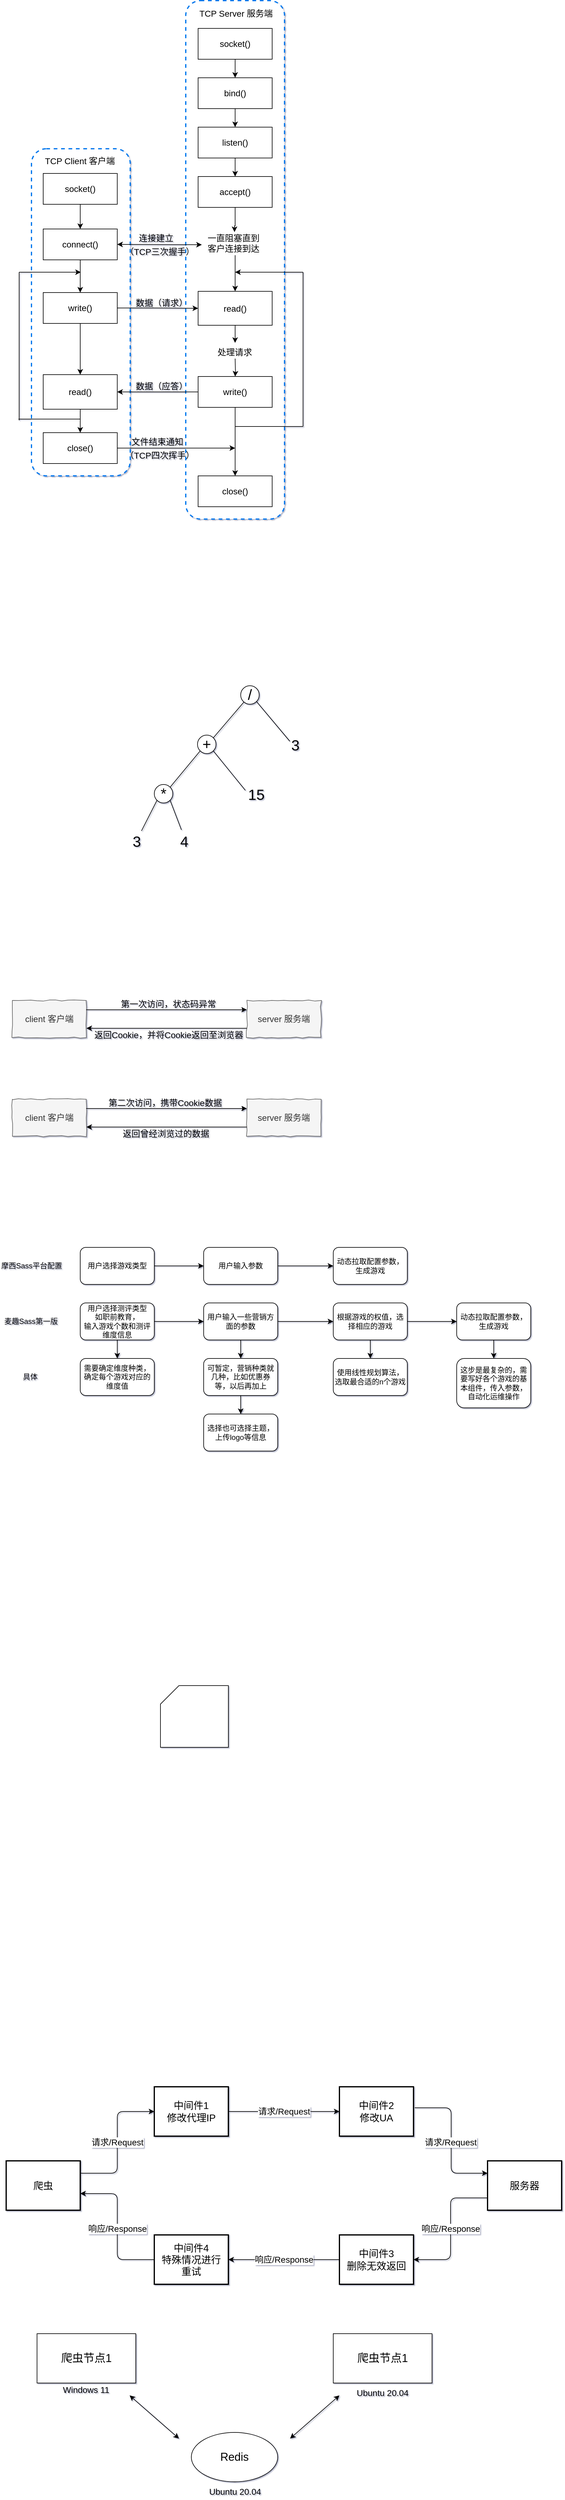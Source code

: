 <mxfile version="12.2.4" pages="1"><diagram id="WTQhgDBikVtxNMDM3DP_" name="Page-1"><mxGraphModel dx="806" dy="637" grid="1" gridSize="10" guides="0" tooltips="1" connect="1" arrows="1" fold="1" page="1" pageScale="1" pageWidth="850" pageHeight="1100" background="#ffffff" math="0" shadow="1"><root><mxCell id="0"/><mxCell id="1" parent="0"/><mxCell id="15" value="" style="rounded=1;whiteSpace=wrap;html=1;fontSize=14;strokeColor=#0077ED;dashed=1;strokeWidth=2;" parent="1" vertex="1"><mxGeometry x="321" y="20" width="160" height="840" as="geometry"/></mxCell><mxCell id="5" value="" style="rounded=1;whiteSpace=wrap;html=1;fontSize=14;strokeColor=#0077ED;dashed=1;strokeWidth=2;" parent="1" vertex="1"><mxGeometry x="71" y="260" width="160" height="530" as="geometry"/></mxCell><mxCell id="12" value="" style="edgeStyle=orthogonalEdgeStyle;rounded=0;orthogonalLoop=1;jettySize=auto;html=1;fontSize=14;" parent="1" source="2" target="3" edge="1"><mxGeometry relative="1" as="geometry"/></mxCell><mxCell id="2" value="&lt;font style=&quot;font-size: 14px&quot;&gt;connect()&lt;/font&gt;" style="rounded=0;whiteSpace=wrap;html=1;" parent="1" vertex="1"><mxGeometry x="90" y="390" width="120" height="50" as="geometry"/></mxCell><mxCell id="9" value="" style="edgeStyle=orthogonalEdgeStyle;rounded=0;orthogonalLoop=1;jettySize=auto;html=1;fontSize=14;" parent="1" source="3" target="8" edge="1"><mxGeometry relative="1" as="geometry"/></mxCell><mxCell id="76" value="" style="edgeStyle=orthogonalEdgeStyle;rounded=0;orthogonalLoop=1;jettySize=auto;html=1;" parent="1" source="3" target="53" edge="1"><mxGeometry relative="1" as="geometry"><mxPoint x="290" y="521" as="targetPoint"/></mxGeometry></mxCell><mxCell id="3" value="write()" style="rounded=0;whiteSpace=wrap;html=1;fontSize=14;" parent="1" vertex="1"><mxGeometry x="90" y="493" width="120" height="50" as="geometry"/></mxCell><mxCell id="66" value="" style="edgeStyle=orthogonalEdgeStyle;rounded=0;orthogonalLoop=1;jettySize=auto;html=1;" parent="1" source="7" edge="1"><mxGeometry relative="1" as="geometry"><mxPoint x="401" y="745" as="targetPoint"/></mxGeometry></mxCell><mxCell id="7" value="close()" style="rounded=0;whiteSpace=wrap;html=1;fontSize=14;" parent="1" vertex="1"><mxGeometry x="90" y="720" width="120" height="50" as="geometry"/></mxCell><mxCell id="10" value="" style="edgeStyle=orthogonalEdgeStyle;rounded=0;orthogonalLoop=1;jettySize=auto;html=1;fontSize=14;" parent="1" source="8" target="7" edge="1"><mxGeometry relative="1" as="geometry"/></mxCell><mxCell id="8" value="read()" style="rounded=0;whiteSpace=wrap;html=1;fontSize=14;" parent="1" vertex="1"><mxGeometry x="90" y="626" width="120" height="56" as="geometry"/></mxCell><mxCell id="14" value="TCP Client 客户端" style="text;html=1;align=center;verticalAlign=middle;resizable=0;points=[];autosize=1;strokeColor=none;fillColor=none;fontSize=14;" parent="1" vertex="1"><mxGeometry x="84" y="270" width="130" height="20" as="geometry"/></mxCell><mxCell id="16" value="" style="edgeStyle=orthogonalEdgeStyle;rounded=0;orthogonalLoop=1;jettySize=auto;html=1;fontSize=14;" parent="1" source="17" target="19" edge="1"><mxGeometry relative="1" as="geometry"/></mxCell><mxCell id="17" value="&lt;font style=&quot;font-size: 14px&quot;&gt;socket()&lt;/font&gt;" style="rounded=0;whiteSpace=wrap;html=1;" parent="1" vertex="1"><mxGeometry x="341" y="65" width="120" height="50" as="geometry"/></mxCell><mxCell id="60" value="" style="edgeStyle=orthogonalEdgeStyle;rounded=0;orthogonalLoop=1;jettySize=auto;html=1;" parent="1" source="19" target="59" edge="1"><mxGeometry relative="1" as="geometry"/></mxCell><mxCell id="19" value="bind()" style="rounded=0;whiteSpace=wrap;html=1;fontSize=14;" parent="1" vertex="1"><mxGeometry x="341" y="145" width="120" height="50" as="geometry"/></mxCell><mxCell id="46" value="" style="edgeStyle=orthogonalEdgeStyle;rounded=0;orthogonalLoop=1;jettySize=auto;html=1;" parent="1" source="20" target="45" edge="1"><mxGeometry relative="1" as="geometry"><Array as="points"><mxPoint x="401" y="710"/><mxPoint x="401" y="710"/></Array></mxGeometry></mxCell><mxCell id="78" value="" style="edgeStyle=orthogonalEdgeStyle;rounded=0;orthogonalLoop=1;jettySize=auto;html=1;" parent="1" source="20" target="8" edge="1"><mxGeometry relative="1" as="geometry"><mxPoint x="261" y="655" as="targetPoint"/></mxGeometry></mxCell><mxCell id="20" value="write()" style="rounded=0;whiteSpace=wrap;html=1;fontSize=14;" parent="1" vertex="1"><mxGeometry x="341" y="629" width="120" height="50" as="geometry"/></mxCell><mxCell id="34" value="" style="edgeStyle=orthogonalEdgeStyle;rounded=0;orthogonalLoop=1;jettySize=auto;html=1;fontSize=14;" parent="1" source="23" edge="1"><mxGeometry relative="1" as="geometry"><mxPoint x="400" y="395" as="targetPoint"/><Array as="points"><mxPoint x="401" y="385"/><mxPoint x="400" y="385"/></Array></mxGeometry></mxCell><mxCell id="23" value="accept()" style="rounded=0;whiteSpace=wrap;html=1;fontSize=14;" parent="1" vertex="1"><mxGeometry x="341" y="305" width="120" height="50" as="geometry"/></mxCell><mxCell id="24" value="TCP Server 服务端" style="text;html=1;align=center;verticalAlign=middle;resizable=0;points=[];autosize=1;strokeColor=none;fillColor=none;fontSize=14;" parent="1" vertex="1"><mxGeometry x="337" y="31" width="130" height="20" as="geometry"/></mxCell><mxCell id="58" value="" style="edgeStyle=orthogonalEdgeStyle;rounded=0;orthogonalLoop=1;jettySize=auto;html=1;" parent="1" source="27" target="53" edge="1"><mxGeometry relative="1" as="geometry"><Array as="points"><mxPoint x="401" y="460"/><mxPoint x="401" y="460"/></Array></mxGeometry></mxCell><mxCell id="27" value="一直阻塞直到&lt;br&gt;客户连接到达" style="text;html=1;align=center;verticalAlign=middle;resizable=0;points=[];autosize=1;strokeColor=none;fillColor=none;fontSize=14;" parent="1" vertex="1"><mxGeometry x="347.5" y="392.5" width="100" height="40" as="geometry"/></mxCell><mxCell id="38" value="" style="edgeStyle=orthogonalEdgeStyle;rounded=0;orthogonalLoop=1;jettySize=auto;html=1;fontSize=14;" parent="1" target="20" edge="1"><mxGeometry relative="1" as="geometry"><mxPoint x="401" y="600" as="sourcePoint"/></mxGeometry></mxCell><mxCell id="28" value="处理请求" style="text;html=1;align=center;verticalAlign=middle;resizable=0;points=[];autosize=1;strokeColor=none;fillColor=none;fontSize=14;" parent="1" vertex="1"><mxGeometry x="365" y="580" width="70" height="20" as="geometry"/></mxCell><mxCell id="45" value="close()" style="rounded=0;whiteSpace=wrap;html=1;fontSize=14;" parent="1" vertex="1"><mxGeometry x="341" y="790" width="120" height="50" as="geometry"/></mxCell><mxCell id="55" value="" style="edgeStyle=orthogonalEdgeStyle;rounded=0;orthogonalLoop=1;jettySize=auto;html=1;entryX=0.513;entryY=-0.274;entryDx=0;entryDy=0;entryPerimeter=0;" parent="1" source="53" target="28" edge="1"><mxGeometry relative="1" as="geometry"><mxPoint x="401" y="570" as="targetPoint"/><Array as="points"/></mxGeometry></mxCell><mxCell id="53" value="read()" style="rounded=0;whiteSpace=wrap;html=1;fontSize=14;" parent="1" vertex="1"><mxGeometry x="341" y="491" width="120" height="55" as="geometry"/></mxCell><mxCell id="61" value="" style="edgeStyle=orthogonalEdgeStyle;rounded=0;orthogonalLoop=1;jettySize=auto;html=1;" parent="1" source="59" target="23" edge="1"><mxGeometry relative="1" as="geometry"/></mxCell><mxCell id="59" value="listen()" style="rounded=0;whiteSpace=wrap;html=1;fontSize=14;" parent="1" vertex="1"><mxGeometry x="341" y="225" width="120" height="50" as="geometry"/></mxCell><mxCell id="68" value="" style="edgeStyle=orthogonalEdgeStyle;rounded=0;orthogonalLoop=1;jettySize=auto;html=1;" parent="1" source="67" target="2" edge="1"><mxGeometry relative="1" as="geometry"/></mxCell><mxCell id="67" value="&lt;font style=&quot;font-size: 14px&quot;&gt;socket()&lt;/font&gt;" style="rounded=0;whiteSpace=wrap;html=1;" parent="1" vertex="1"><mxGeometry x="90" y="300" width="120" height="50" as="geometry"/></mxCell><mxCell id="69" value="" style="endArrow=classic;html=1;" parent="1" edge="1"><mxGeometry width="50" height="50" relative="1" as="geometry"><mxPoint x="51" y="460" as="sourcePoint"/><mxPoint x="151" y="460" as="targetPoint"/></mxGeometry></mxCell><mxCell id="70" value="" style="endArrow=none;html=1;" parent="1" edge="1"><mxGeometry width="50" height="50" relative="1" as="geometry"><mxPoint x="51" y="700" as="sourcePoint"/><mxPoint x="51" y="460" as="targetPoint"/></mxGeometry></mxCell><mxCell id="71" value="" style="endArrow=none;html=1;" parent="1" edge="1"><mxGeometry width="50" height="50" relative="1" as="geometry"><mxPoint x="150" y="698" as="sourcePoint"/><mxPoint x="50" y="698" as="targetPoint"/></mxGeometry></mxCell><mxCell id="79" value="" style="endArrow=classic;startArrow=classic;html=1;exitX=1;exitY=0.5;exitDx=0;exitDy=0;entryX=-0.005;entryY=0.576;entryDx=0;entryDy=0;entryPerimeter=0;" parent="1" source="2" target="27" edge="1"><mxGeometry width="50" height="50" relative="1" as="geometry"><mxPoint x="261" y="520" as="sourcePoint"/><mxPoint x="271" y="310" as="targetPoint"/></mxGeometry></mxCell><mxCell id="81" value="" style="endArrow=classic;html=1;" parent="1" edge="1"><mxGeometry width="50" height="50" relative="1" as="geometry"><mxPoint x="511" y="460" as="sourcePoint"/><mxPoint x="401" y="460" as="targetPoint"/></mxGeometry></mxCell><mxCell id="82" value="" style="endArrow=none;html=1;" parent="1" edge="1"><mxGeometry width="50" height="50" relative="1" as="geometry"><mxPoint x="511" y="710" as="sourcePoint"/><mxPoint x="511" y="460" as="targetPoint"/></mxGeometry></mxCell><mxCell id="83" value="" style="endArrow=none;html=1;" parent="1" edge="1"><mxGeometry width="50" height="50" relative="1" as="geometry"><mxPoint x="401" y="710" as="sourcePoint"/><mxPoint x="511" y="710" as="targetPoint"/></mxGeometry></mxCell><mxCell id="84" value="&lt;font style=&quot;font-size: 14px&quot;&gt;文件结束通知&lt;br&gt;&lt;/font&gt;" style="text;html=1;resizable=0;points=[];autosize=1;align=left;verticalAlign=top;spacingTop=-4;" parent="1" vertex="1"><mxGeometry x="231" y="724" width="100" height="20" as="geometry"/></mxCell><mxCell id="85" value="&lt;font style=&quot;font-size: 14px&quot;&gt;数据（应答）&lt;/font&gt;" style="text;html=1;resizable=0;points=[];autosize=1;align=left;verticalAlign=top;spacingTop=-4;" parent="1" vertex="1"><mxGeometry x="238" y="634" width="100" height="20" as="geometry"/></mxCell><mxCell id="86" value="&lt;font style=&quot;font-size: 14px&quot;&gt;数据（请求）&lt;/font&gt;" style="text;html=1;resizable=0;points=[];autosize=1;align=left;verticalAlign=top;spacingTop=-4;" parent="1" vertex="1"><mxGeometry x="238" y="499" width="100" height="20" as="geometry"/></mxCell><mxCell id="87" value="&lt;font style=&quot;font-size: 14px&quot;&gt;连接建立&lt;/font&gt;" style="text;html=1;resizable=0;points=[];autosize=1;align=left;verticalAlign=top;spacingTop=-4;" parent="1" vertex="1"><mxGeometry x="243" y="394" width="70" height="20" as="geometry"/></mxCell><mxCell id="90" value="&lt;font style=&quot;font-size: 14px&quot;&gt;（TCP三次握手）&lt;/font&gt;" style="text;html=1;resizable=0;points=[];autosize=1;align=left;verticalAlign=top;spacingTop=-4;" parent="1" vertex="1"><mxGeometry x="221" y="416" width="130" height="20" as="geometry"/></mxCell><mxCell id="91" value="&lt;font style=&quot;font-size: 14px&quot;&gt;（TCP四次挥手）&lt;/font&gt;" style="text;html=1;resizable=0;points=[];autosize=1;align=left;verticalAlign=top;spacingTop=-4;" parent="1" vertex="1"><mxGeometry x="221" y="746" width="130" height="20" as="geometry"/></mxCell><mxCell id="92" value="&lt;font style=&quot;font-size: 24px&quot;&gt;+&lt;/font&gt;" style="ellipse;whiteSpace=wrap;html=1;aspect=fixed;" parent="1" vertex="1"><mxGeometry x="340" y="1210" width="30" height="30" as="geometry"/></mxCell><mxCell id="93" value="&lt;font style=&quot;font-size: 24px&quot;&gt;/&lt;/font&gt;" style="ellipse;whiteSpace=wrap;html=1;aspect=fixed;" parent="1" vertex="1"><mxGeometry x="410" y="1130" width="30" height="30" as="geometry"/></mxCell><mxCell id="94" value="&lt;font style=&quot;font-size: 24px&quot;&gt;*&lt;/font&gt;" style="ellipse;whiteSpace=wrap;html=1;aspect=fixed;" parent="1" vertex="1"><mxGeometry x="270" y="1290" width="30" height="30" as="geometry"/></mxCell><mxCell id="95" value="&lt;font style=&quot;font-size: 24px&quot;&gt;3&lt;/font&gt;" style="text;html=1;resizable=0;points=[];autosize=1;align=left;verticalAlign=top;spacingTop=-4;" parent="1" vertex="1"><mxGeometry x="233" y="1366" width="30" height="20" as="geometry"/></mxCell><mxCell id="96" value="&lt;font style=&quot;font-size: 24px&quot;&gt;4&lt;/font&gt;" style="text;html=1;resizable=0;points=[];autosize=1;align=left;verticalAlign=top;spacingTop=-4;" parent="1" vertex="1"><mxGeometry x="310" y="1366" width="30" height="20" as="geometry"/></mxCell><mxCell id="99" value="&lt;font style=&quot;font-size: 24px&quot;&gt;15&lt;/font&gt;" style="text;html=1;resizable=0;points=[];autosize=1;align=left;verticalAlign=top;spacingTop=-4;" parent="1" vertex="1"><mxGeometry x="420" y="1290" width="40" height="20" as="geometry"/></mxCell><mxCell id="100" value="&lt;font style=&quot;font-size: 24px&quot;&gt;3&lt;/font&gt;" style="text;html=1;resizable=0;points=[];autosize=1;align=left;verticalAlign=top;spacingTop=-4;" parent="1" vertex="1"><mxGeometry x="490" y="1210" width="30" height="20" as="geometry"/></mxCell><mxCell id="101" value="" style="endArrow=none;html=1;exitX=1;exitY=0;exitDx=0;exitDy=0;" parent="1" source="92" target="93" edge="1"><mxGeometry width="50" height="50" relative="1" as="geometry"><mxPoint x="40" y="1470" as="sourcePoint"/><mxPoint x="90" y="1420" as="targetPoint"/></mxGeometry></mxCell><mxCell id="102" value="" style="endArrow=none;html=1;entryX=1;entryY=1;entryDx=0;entryDy=0;exitX=-0.013;exitY=0.5;exitDx=0;exitDy=0;exitPerimeter=0;" parent="1" source="100" target="93" edge="1"><mxGeometry width="50" height="50" relative="1" as="geometry"><mxPoint x="200" y="1260" as="sourcePoint"/><mxPoint x="250" y="1210" as="targetPoint"/></mxGeometry></mxCell><mxCell id="103" value="" style="endArrow=none;html=1;entryX=0;entryY=1;entryDx=0;entryDy=0;exitX=1;exitY=0;exitDx=0;exitDy=0;" parent="1" source="94" target="92" edge="1"><mxGeometry width="50" height="50" relative="1" as="geometry"><mxPoint x="40" y="1470" as="sourcePoint"/><mxPoint x="90" y="1420" as="targetPoint"/></mxGeometry></mxCell><mxCell id="104" value="" style="endArrow=none;html=1;entryX=1;entryY=1;entryDx=0;entryDy=0;exitX=-0.06;exitY=0.48;exitDx=0;exitDy=0;exitPerimeter=0;" parent="1" source="99" target="92" edge="1"><mxGeometry width="50" height="50" relative="1" as="geometry"><mxPoint x="190" y="1320" as="sourcePoint"/><mxPoint x="240" y="1270" as="targetPoint"/></mxGeometry></mxCell><mxCell id="105" value="" style="endArrow=none;html=1;entryX=0;entryY=1;entryDx=0;entryDy=0;exitX=0.54;exitY=-0.04;exitDx=0;exitDy=0;exitPerimeter=0;" parent="1" source="95" target="94" edge="1"><mxGeometry width="50" height="50" relative="1" as="geometry"><mxPoint x="40" y="1470" as="sourcePoint"/><mxPoint x="90" y="1420" as="targetPoint"/></mxGeometry></mxCell><mxCell id="106" value="" style="endArrow=none;html=1;entryX=1;entryY=1;entryDx=0;entryDy=0;exitX=0.133;exitY=-0.12;exitDx=0;exitDy=0;exitPerimeter=0;" parent="1" source="96" target="94" edge="1"><mxGeometry width="50" height="50" relative="1" as="geometry"><mxPoint x="120" y="1430" as="sourcePoint"/><mxPoint x="170" y="1380" as="targetPoint"/></mxGeometry></mxCell><mxCell id="107" value="&lt;font style=&quot;font-size: 14px&quot;&gt;client 客户端&lt;/font&gt;" style="rounded=0;whiteSpace=wrap;html=1;fillColor=#f5f5f5;strokeColor=#666666;fontColor=#333333;glass=0;comic=1;" parent="1" vertex="1"><mxGeometry x="40" y="1640" width="120" height="60" as="geometry"/></mxCell><mxCell id="108" value="&lt;font style=&quot;font-size: 14px&quot;&gt;client 客户端&lt;/font&gt;" style="rounded=0;whiteSpace=wrap;html=1;fillColor=#f5f5f5;strokeColor=#666666;fontColor=#333333;glass=0;comic=1;" parent="1" vertex="1"><mxGeometry x="40" y="1800" width="120" height="60" as="geometry"/></mxCell><mxCell id="109" value="&lt;font style=&quot;font-size: 14px&quot;&gt;server 服务端&lt;/font&gt;" style="rounded=0;whiteSpace=wrap;html=1;fillColor=#f5f5f5;strokeColor=#666666;fontColor=#333333;glass=0;comic=1;" parent="1" vertex="1"><mxGeometry x="420" y="1640" width="120" height="60" as="geometry"/></mxCell><mxCell id="110" value="&lt;font style=&quot;font-size: 14px&quot;&gt;server 服务端&lt;/font&gt;" style="rounded=0;whiteSpace=wrap;html=1;fillColor=#f5f5f5;strokeColor=#666666;fontColor=#333333;glass=0;comic=1;" parent="1" vertex="1"><mxGeometry x="420" y="1800" width="120" height="60" as="geometry"/></mxCell><mxCell id="111" value="" style="endArrow=classic;html=1;entryX=0;entryY=0.25;entryDx=0;entryDy=0;exitX=1;exitY=0.25;exitDx=0;exitDy=0;curved=1;comic=1;strokeColor=#000000;" parent="1" source="107" target="109" edge="1"><mxGeometry width="50" height="50" relative="1" as="geometry"><mxPoint x="40" y="1940" as="sourcePoint"/><mxPoint x="90" y="1890" as="targetPoint"/></mxGeometry></mxCell><mxCell id="112" value="" style="endArrow=classic;html=1;entryX=0;entryY=0.25;entryDx=0;entryDy=0;exitX=1;exitY=0.25;exitDx=0;exitDy=0;curved=1;comic=1;strokeColor=#000000;" parent="1" source="108" target="110" edge="1"><mxGeometry width="50" height="50" relative="1" as="geometry"><mxPoint x="180" y="1760" as="sourcePoint"/><mxPoint x="440" y="1760" as="targetPoint"/></mxGeometry></mxCell><mxCell id="113" value="" style="endArrow=classic;html=1;strokeColor=#000000;entryX=1;entryY=0.75;entryDx=0;entryDy=0;exitX=0;exitY=0.75;exitDx=0;exitDy=0;" parent="1" source="109" target="107" edge="1"><mxGeometry width="50" height="50" relative="1" as="geometry"><mxPoint x="40" y="1930" as="sourcePoint"/><mxPoint x="90" y="1880" as="targetPoint"/></mxGeometry></mxCell><mxCell id="114" value="" style="endArrow=classic;html=1;strokeColor=#000000;entryX=1;entryY=0.75;entryDx=0;entryDy=0;exitX=0;exitY=0.75;exitDx=0;exitDy=0;" parent="1" source="110" target="108" edge="1"><mxGeometry width="50" height="50" relative="1" as="geometry"><mxPoint x="220" y="2030" as="sourcePoint"/><mxPoint x="270" y="1980" as="targetPoint"/></mxGeometry></mxCell><mxCell id="116" value="&lt;font style=&quot;font-size: 14px&quot;&gt;第一次访问，状态码异常&lt;/font&gt;" style="text;html=1;resizable=0;points=[];autosize=1;align=left;verticalAlign=top;spacingTop=-4;" parent="1" vertex="1"><mxGeometry x="214" y="1635" width="170" height="20" as="geometry"/></mxCell><mxCell id="117" value="&lt;font style=&quot;font-size: 14px&quot;&gt;返回Cookie，并将Cookie返回至浏览器&lt;/font&gt;" style="text;html=1;resizable=0;points=[];autosize=1;align=left;verticalAlign=top;spacingTop=-4;" parent="1" vertex="1"><mxGeometry x="171" y="1685" width="260" height="20" as="geometry"/></mxCell><mxCell id="118" value="&lt;font style=&quot;font-size: 14px&quot;&gt;第二次访问，携带Cookie数据&lt;/font&gt;" style="text;html=1;resizable=0;points=[];autosize=1;align=left;verticalAlign=top;spacingTop=-4;" parent="1" vertex="1"><mxGeometry x="194" y="1795" width="200" height="20" as="geometry"/></mxCell><mxCell id="119" value="&lt;font style=&quot;font-size: 14px&quot;&gt;返回曾经浏览过的数据&lt;/font&gt;" style="text;html=1;resizable=0;points=[];autosize=1;align=left;verticalAlign=top;spacingTop=-4;" parent="1" vertex="1"><mxGeometry x="217" y="1845" width="160" height="20" as="geometry"/></mxCell><mxCell id="124" value="" style="edgeStyle=orthogonalEdgeStyle;rounded=0;orthogonalLoop=1;jettySize=auto;html=1;" parent="1" source="122" target="123" edge="1"><mxGeometry relative="1" as="geometry"/></mxCell><mxCell id="122" value="用户选择游戏类型" style="rounded=1;whiteSpace=wrap;html=1;" parent="1" vertex="1"><mxGeometry x="150" y="2040" width="120" height="60" as="geometry"/></mxCell><mxCell id="126" value="" style="edgeStyle=orthogonalEdgeStyle;rounded=0;orthogonalLoop=1;jettySize=auto;html=1;" parent="1" source="123" target="125" edge="1"><mxGeometry relative="1" as="geometry"/></mxCell><mxCell id="123" value="用户输入参数" style="rounded=1;whiteSpace=wrap;html=1;" parent="1" vertex="1"><mxGeometry x="350" y="2040" width="120" height="60" as="geometry"/></mxCell><mxCell id="125" value="动态拉取配置参数，生成游戏" style="rounded=1;whiteSpace=wrap;html=1;" parent="1" vertex="1"><mxGeometry x="560" y="2040" width="120" height="60" as="geometry"/></mxCell><mxCell id="127" value="摩西Sass平台配置" style="text;html=1;resizable=0;points=[];autosize=1;align=left;verticalAlign=top;spacingTop=-4;" parent="1" vertex="1"><mxGeometry x="20" y="2060" width="110" height="20" as="geometry"/></mxCell><mxCell id="130" value="麦趣Sass第一版" style="text;html=1;resizable=0;points=[];autosize=1;align=left;verticalAlign=top;spacingTop=-4;" parent="1" vertex="1"><mxGeometry x="25" y="2150" width="100" height="20" as="geometry"/></mxCell><mxCell id="132" value="" style="edgeStyle=orthogonalEdgeStyle;rounded=0;orthogonalLoop=1;jettySize=auto;html=1;" parent="1" source="133" target="135" edge="1"><mxGeometry relative="1" as="geometry"/></mxCell><mxCell id="146" value="" style="edgeStyle=orthogonalEdgeStyle;rounded=0;orthogonalLoop=1;jettySize=auto;html=1;" parent="1" source="133" target="145" edge="1"><mxGeometry relative="1" as="geometry"/></mxCell><mxCell id="133" value="用户选择测评类型&lt;br&gt;如职前教育，&lt;br&gt;输入游戏个数和测评维度信息" style="rounded=1;whiteSpace=wrap;html=1;" parent="1" vertex="1"><mxGeometry x="150" y="2130" width="120" height="60" as="geometry"/></mxCell><mxCell id="145" value="需要确定维度种类，确定每个游戏对应的维度值" style="rounded=1;whiteSpace=wrap;html=1;" parent="1" vertex="1"><mxGeometry x="150" y="2220" width="120" height="60" as="geometry"/></mxCell><mxCell id="134" value="" style="edgeStyle=orthogonalEdgeStyle;rounded=0;orthogonalLoop=1;jettySize=auto;html=1;" parent="1" source="135" target="136" edge="1"><mxGeometry relative="1" as="geometry"/></mxCell><mxCell id="148" value="" style="edgeStyle=orthogonalEdgeStyle;rounded=0;orthogonalLoop=1;jettySize=auto;html=1;" parent="1" source="135" target="147" edge="1"><mxGeometry relative="1" as="geometry"/></mxCell><mxCell id="135" value="用户输入一些营销方面的参数" style="rounded=1;whiteSpace=wrap;html=1;" parent="1" vertex="1"><mxGeometry x="350" y="2130" width="120" height="60" as="geometry"/></mxCell><mxCell id="154" value="" style="edgeStyle=orthogonalEdgeStyle;rounded=0;orthogonalLoop=1;jettySize=auto;html=1;" parent="1" source="147" target="153" edge="1"><mxGeometry relative="1" as="geometry"/></mxCell><mxCell id="147" value="可暂定，营销种类就几种，比如优惠券等，以后再加上" style="rounded=1;whiteSpace=wrap;html=1;" parent="1" vertex="1"><mxGeometry x="350" y="2220" width="120" height="60" as="geometry"/></mxCell><mxCell id="153" value="选择也可选择主题，上传logo等信息" style="rounded=1;whiteSpace=wrap;html=1;" parent="1" vertex="1"><mxGeometry x="350" y="2310" width="120" height="60" as="geometry"/></mxCell><mxCell id="138" value="" style="edgeStyle=orthogonalEdgeStyle;rounded=0;orthogonalLoop=1;jettySize=auto;html=1;" parent="1" source="136" target="137" edge="1"><mxGeometry relative="1" as="geometry"/></mxCell><mxCell id="150" value="" style="edgeStyle=orthogonalEdgeStyle;rounded=0;orthogonalLoop=1;jettySize=auto;html=1;" parent="1" source="136" target="149" edge="1"><mxGeometry relative="1" as="geometry"/></mxCell><mxCell id="136" value="根据游戏的权值，选择相应的游戏" style="rounded=1;whiteSpace=wrap;html=1;" parent="1" vertex="1"><mxGeometry x="560" y="2130" width="120" height="60" as="geometry"/></mxCell><mxCell id="149" value="使用线性规划算法，选取最合适的n个游戏" style="rounded=1;whiteSpace=wrap;html=1;" parent="1" vertex="1"><mxGeometry x="560" y="2220" width="120" height="60" as="geometry"/></mxCell><mxCell id="152" value="" style="edgeStyle=orthogonalEdgeStyle;rounded=0;orthogonalLoop=1;jettySize=auto;html=1;" parent="1" source="137" target="151" edge="1"><mxGeometry relative="1" as="geometry"/></mxCell><mxCell id="137" value="动态拉取配置参数，生成游戏" style="rounded=1;whiteSpace=wrap;html=1;" parent="1" vertex="1"><mxGeometry x="760" y="2130" width="120" height="60" as="geometry"/></mxCell><mxCell id="151" value="这步是最复杂的，需要写好各个游戏的基本组件，传入参数，自动化运维操作" style="rounded=1;whiteSpace=wrap;html=1;" parent="1" vertex="1"><mxGeometry x="760" y="2220" width="120" height="80" as="geometry"/></mxCell><mxCell id="140" value="" style="shape=card;whiteSpace=wrap;html=1;" parent="1" vertex="1"><mxGeometry x="280" y="2750" width="110" height="100" as="geometry"/></mxCell><mxCell id="142" value="具体" style="text;html=1;resizable=0;points=[];autosize=1;align=left;verticalAlign=top;spacingTop=-4;" parent="1" vertex="1"><mxGeometry x="55" y="2240" width="40" height="20" as="geometry"/></mxCell><mxCell id="155" value="&lt;font style=&quot;font-size: 16px&quot;&gt;爬虫&lt;/font&gt;" style="rounded=0;whiteSpace=wrap;html=1;strokeWidth=2;fontSize=16;" parent="1" vertex="1"><mxGeometry x="30" y="3520" width="120" height="80" as="geometry"/></mxCell><mxCell id="166" value="" style="edgeStyle=elbowEdgeStyle;rounded=0;orthogonalLoop=1;jettySize=auto;html=1;strokeWidth=1;entryX=0;entryY=0.5;entryDx=0;entryDy=0;" parent="1" source="158" target="160" edge="1"><mxGeometry relative="1" as="geometry"><mxPoint x="470" y="3440" as="targetPoint"/></mxGeometry></mxCell><mxCell id="172" value="&lt;span style=&quot;font-size: 14px&quot;&gt;请求/Request&lt;/span&gt;" style="text;html=1;resizable=0;points=[];align=center;verticalAlign=middle;labelBackgroundColor=#ffffff;" parent="166" vertex="1" connectable="0"><mxGeometry y="12" relative="1" as="geometry"><mxPoint y="12" as="offset"/></mxGeometry></mxCell><mxCell id="158" value="中间件1&lt;br&gt;修改代理IP" style="rounded=0;whiteSpace=wrap;html=1;strokeWidth=2;fontSize=16;" parent="1" vertex="1"><mxGeometry x="270" y="3400" width="120" height="80" as="geometry"/></mxCell><mxCell id="159" value="中间件4&lt;br&gt;特殊情况进行&lt;br&gt;重试" style="rounded=0;whiteSpace=wrap;html=1;strokeWidth=2;fontSize=16;" parent="1" vertex="1"><mxGeometry x="270" y="3640" width="120" height="80" as="geometry"/></mxCell><mxCell id="160" value="中间件2&lt;br&gt;修改UA" style="rounded=0;whiteSpace=wrap;html=1;strokeWidth=2;fontSize=16;" parent="1" vertex="1"><mxGeometry x="570" y="3400" width="120" height="80" as="geometry"/></mxCell><mxCell id="161" value="中间件3&lt;br&gt;删除无效返回" style="rounded=0;whiteSpace=wrap;html=1;strokeWidth=2;fontSize=16;" parent="1" vertex="1"><mxGeometry x="570" y="3640" width="120" height="80" as="geometry"/></mxCell><mxCell id="162" value="服务器" style="rounded=0;whiteSpace=wrap;html=1;strokeWidth=2;fontSize=16;" parent="1" vertex="1"><mxGeometry x="810" y="3520" width="120" height="80" as="geometry"/></mxCell><mxCell id="163" value="" style="endArrow=classic;html=1;exitX=1;exitY=0.25;exitDx=0;exitDy=0;edgeStyle=elbowEdgeStyle;" parent="1" source="155" target="158" edge="1"><mxGeometry width="50" height="50" relative="1" as="geometry"><mxPoint x="-30" y="3790" as="sourcePoint"/><mxPoint x="20" y="3740" as="targetPoint"/></mxGeometry></mxCell><mxCell id="175" value="&lt;span style=&quot;font-size: 14px&quot;&gt;请求/Request&lt;/span&gt;" style="text;html=1;resizable=0;points=[];align=center;verticalAlign=middle;labelBackgroundColor=#ffffff;" parent="163" vertex="1" connectable="0"><mxGeometry x="0.173" y="4" relative="1" as="geometry"><mxPoint x="4" y="19" as="offset"/></mxGeometry></mxCell><mxCell id="164" value="" style="endArrow=classic;html=1;entryX=0;entryY=0.5;entryDx=0;entryDy=0;edgeStyle=elbowEdgeStyle;exitX=0;exitY=0.5;exitDx=0;exitDy=0;" parent="1" source="159" edge="1"><mxGeometry width="50" height="50" relative="1" as="geometry"><mxPoint x="20" y="3740" as="sourcePoint"/><mxPoint x="150" y="3573" as="targetPoint"/></mxGeometry></mxCell><mxCell id="178" value="&lt;span style=&quot;font-size: 14px&quot;&gt;响应/Response&lt;/span&gt;" style="text;html=1;resizable=0;points=[];align=center;verticalAlign=middle;labelBackgroundColor=#ffffff;" parent="164" vertex="1" connectable="0"><mxGeometry x="0.128" y="2" relative="1" as="geometry"><mxPoint x="2" y="18" as="offset"/></mxGeometry></mxCell><mxCell id="167" value="" style="endArrow=classic;html=1;strokeWidth=1;exitX=0;exitY=0.5;exitDx=0;exitDy=0;" parent="1" source="161" target="159" edge="1"><mxGeometry width="50" height="50" relative="1" as="geometry"><mxPoint x="20" y="3740" as="sourcePoint"/><mxPoint x="-30" y="3790" as="targetPoint"/><Array as="points"><mxPoint x="480" y="3680"/></Array></mxGeometry></mxCell><mxCell id="179" value="&lt;span style=&quot;font-size: 14px&quot;&gt;响应/Response&lt;/span&gt;" style="text;html=1;resizable=0;points=[];align=center;verticalAlign=middle;labelBackgroundColor=#ffffff;" parent="167" vertex="1" connectable="0"><mxGeometry y="-14" relative="1" as="geometry"><mxPoint y="14" as="offset"/></mxGeometry></mxCell><mxCell id="168" value="" style="endArrow=classic;html=1;strokeWidth=1;entryX=0;entryY=0.25;entryDx=0;entryDy=0;exitX=1.017;exitY=0.425;exitDx=0;exitDy=0;exitPerimeter=0;edgeStyle=elbowEdgeStyle;" parent="1" source="160" target="162" edge="1"><mxGeometry width="50" height="50" relative="1" as="geometry"><mxPoint x="-30" y="3790" as="sourcePoint"/><mxPoint x="20" y="3740" as="targetPoint"/></mxGeometry></mxCell><mxCell id="171" value="&lt;font style=&quot;font-size: 14px&quot;&gt;请求/Request&lt;/font&gt;" style="text;html=1;resizable=0;points=[];align=center;verticalAlign=middle;labelBackgroundColor=#ffffff;" parent="168" vertex="1" connectable="0"><mxGeometry x="-0.473" y="-27" relative="1" as="geometry"><mxPoint x="26" y="56" as="offset"/></mxGeometry></mxCell><mxCell id="170" value="" style="endArrow=classic;html=1;strokeWidth=1;entryX=1;entryY=0.5;entryDx=0;entryDy=0;exitX=0;exitY=0.75;exitDx=0;exitDy=0;edgeStyle=elbowEdgeStyle;" parent="1" source="162" target="161" edge="1"><mxGeometry width="50" height="50" relative="1" as="geometry"><mxPoint x="-30" y="3790" as="sourcePoint"/><mxPoint x="20" y="3740" as="targetPoint"/></mxGeometry></mxCell><mxCell id="176" value="&lt;font style=&quot;font-size: 14px&quot;&gt;响应/Response&lt;/font&gt;" style="text;html=1;resizable=0;points=[];align=center;verticalAlign=middle;labelBackgroundColor=#ffffff;" parent="170" vertex="1" connectable="0"><mxGeometry x="-0.455" y="26" relative="1" as="geometry"><mxPoint x="-26" y="50" as="offset"/></mxGeometry></mxCell><mxCell id="180" value="&lt;font style=&quot;font-size: 18px&quot;&gt;爬虫节点1&lt;/font&gt;" style="rounded=0;whiteSpace=wrap;html=1;" vertex="1" parent="1"><mxGeometry x="80" y="3800" width="160" height="80" as="geometry"/></mxCell><mxCell id="182" value="&lt;font style=&quot;font-size: 18px&quot;&gt;爬虫节点1&lt;/font&gt;" style="rounded=0;whiteSpace=wrap;html=1;" vertex="1" parent="1"><mxGeometry x="560" y="3800" width="160" height="80" as="geometry"/></mxCell><mxCell id="183" value="&lt;font style=&quot;font-size: 18px&quot;&gt;Redis&lt;/font&gt;" style="ellipse;whiteSpace=wrap;html=1;" vertex="1" parent="1"><mxGeometry x="330" y="3960" width="140" height="80" as="geometry"/></mxCell><mxCell id="185" value="" style="endArrow=classic;startArrow=classic;html=1;" edge="1" parent="1"><mxGeometry width="50" height="50" relative="1" as="geometry"><mxPoint x="310" y="3970" as="sourcePoint"/><mxPoint x="230" y="3900" as="targetPoint"/></mxGeometry></mxCell><mxCell id="186" value="" style="endArrow=classic;startArrow=classic;html=1;" edge="1" parent="1"><mxGeometry width="50" height="50" relative="1" as="geometry"><mxPoint x="490" y="3970" as="sourcePoint"/><mxPoint x="570" y="3900" as="targetPoint"/></mxGeometry></mxCell><mxCell id="187" value="&lt;font style=&quot;font-size: 14px&quot;&gt;Windows 11&lt;/font&gt;" style="text;html=1;resizable=0;points=[];autosize=1;align=left;verticalAlign=top;spacingTop=-4;" vertex="1" parent="1"><mxGeometry x="120" y="3880" width="90" height="20" as="geometry"/></mxCell><mxCell id="188" value="&lt;font style=&quot;font-size: 14px&quot;&gt;Ubuntu 20.04&lt;/font&gt;" style="text;html=1;resizable=0;points=[];autosize=1;align=left;verticalAlign=top;spacingTop=-4;" vertex="1" parent="1"><mxGeometry x="596" y="3885" width="100" height="20" as="geometry"/></mxCell><mxCell id="189" value="&lt;font style=&quot;font-size: 14px&quot;&gt;Ubuntu 20.04&lt;/font&gt;" style="text;html=1;resizable=0;points=[];autosize=1;align=left;verticalAlign=top;spacingTop=-4;" vertex="1" parent="1"><mxGeometry x="357" y="4045" width="100" height="20" as="geometry"/></mxCell></root></mxGraphModel></diagram></mxfile>